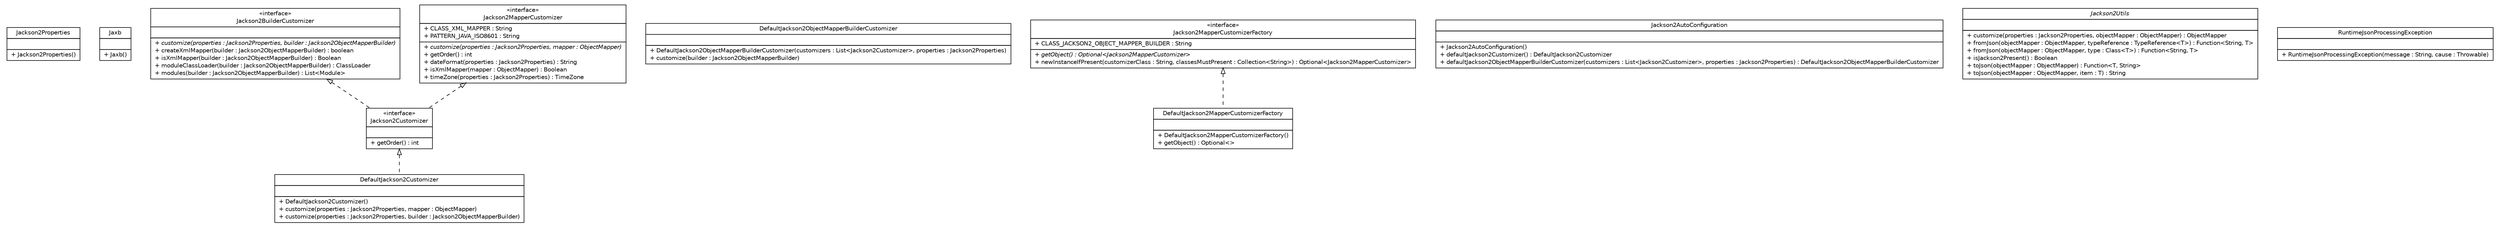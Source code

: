 #!/usr/local/bin/dot
#
# Class diagram 
# Generated by UMLGraph version R5_6-24-gf6e263 (http://www.umlgraph.org/)
#

digraph G {
	edge [fontname="Helvetica",fontsize=10,labelfontname="Helvetica",labelfontsize=10];
	node [fontname="Helvetica",fontsize=10,shape=plaintext];
	nodesep=0.25;
	ranksep=0.5;
	// top.infra.jackson2.Jackson2Properties
	c25 [label=<<table title="top.infra.jackson2.Jackson2Properties" border="0" cellborder="1" cellspacing="0" cellpadding="2" port="p" href="./Jackson2Properties.html">
		<tr><td><table border="0" cellspacing="0" cellpadding="1">
<tr><td align="center" balign="center"> Jackson2Properties </td></tr>
		</table></td></tr>
		<tr><td><table border="0" cellspacing="0" cellpadding="1">
<tr><td align="left" balign="left">  </td></tr>
		</table></td></tr>
		<tr><td><table border="0" cellspacing="0" cellpadding="1">
<tr><td align="left" balign="left"> + Jackson2Properties() </td></tr>
		</table></td></tr>
		</table>>, URL="./Jackson2Properties.html", fontname="Helvetica", fontcolor="black", fontsize=10.0];
	// top.infra.jackson2.Jackson2Properties.Jaxb
	c26 [label=<<table title="top.infra.jackson2.Jackson2Properties.Jaxb" border="0" cellborder="1" cellspacing="0" cellpadding="2" port="p" href="./Jackson2Properties.Jaxb.html">
		<tr><td><table border="0" cellspacing="0" cellpadding="1">
<tr><td align="center" balign="center"> Jaxb </td></tr>
		</table></td></tr>
		<tr><td><table border="0" cellspacing="0" cellpadding="1">
<tr><td align="left" balign="left">  </td></tr>
		</table></td></tr>
		<tr><td><table border="0" cellspacing="0" cellpadding="1">
<tr><td align="left" balign="left"> + Jaxb() </td></tr>
		</table></td></tr>
		</table>>, URL="./Jackson2Properties.Jaxb.html", fontname="Helvetica", fontcolor="black", fontsize=10.0];
	// top.infra.jackson2.Jackson2BuilderCustomizer
	c27 [label=<<table title="top.infra.jackson2.Jackson2BuilderCustomizer" border="0" cellborder="1" cellspacing="0" cellpadding="2" port="p" href="./Jackson2BuilderCustomizer.html">
		<tr><td><table border="0" cellspacing="0" cellpadding="1">
<tr><td align="center" balign="center"> &#171;interface&#187; </td></tr>
<tr><td align="center" balign="center"> Jackson2BuilderCustomizer </td></tr>
		</table></td></tr>
		<tr><td><table border="0" cellspacing="0" cellpadding="1">
<tr><td align="left" balign="left">  </td></tr>
		</table></td></tr>
		<tr><td><table border="0" cellspacing="0" cellpadding="1">
<tr><td align="left" balign="left"><font face="Helvetica-Oblique" point-size="10.0"> + customize(properties : Jackson2Properties, builder : Jackson2ObjectMapperBuilder) </font></td></tr>
<tr><td align="left" balign="left"> + createXmlMapper(builder : Jackson2ObjectMapperBuilder) : boolean </td></tr>
<tr><td align="left" balign="left"> + isXmlMapper(builder : Jackson2ObjectMapperBuilder) : Boolean </td></tr>
<tr><td align="left" balign="left"> + moduleClassLoader(builder : Jackson2ObjectMapperBuilder) : ClassLoader </td></tr>
<tr><td align="left" balign="left"> + modules(builder : Jackson2ObjectMapperBuilder) : List&lt;Module&gt; </td></tr>
		</table></td></tr>
		</table>>, URL="./Jackson2BuilderCustomizer.html", fontname="Helvetica", fontcolor="black", fontsize=10.0];
	// top.infra.jackson2.DefaultJackson2ObjectMapperBuilderCustomizer
	c28 [label=<<table title="top.infra.jackson2.DefaultJackson2ObjectMapperBuilderCustomizer" border="0" cellborder="1" cellspacing="0" cellpadding="2" port="p" href="./DefaultJackson2ObjectMapperBuilderCustomizer.html">
		<tr><td><table border="0" cellspacing="0" cellpadding="1">
<tr><td align="center" balign="center"> DefaultJackson2ObjectMapperBuilderCustomizer </td></tr>
		</table></td></tr>
		<tr><td><table border="0" cellspacing="0" cellpadding="1">
<tr><td align="left" balign="left">  </td></tr>
		</table></td></tr>
		<tr><td><table border="0" cellspacing="0" cellpadding="1">
<tr><td align="left" balign="left"> + DefaultJackson2ObjectMapperBuilderCustomizer(customizers : List&lt;Jackson2Customizer&gt;, properties : Jackson2Properties) </td></tr>
<tr><td align="left" balign="left"> + customize(builder : Jackson2ObjectMapperBuilder) </td></tr>
		</table></td></tr>
		</table>>, URL="./DefaultJackson2ObjectMapperBuilderCustomizer.html", fontname="Helvetica", fontcolor="black", fontsize=10.0];
	// top.infra.jackson2.Jackson2MapperCustomizerFactory
	c29 [label=<<table title="top.infra.jackson2.Jackson2MapperCustomizerFactory" border="0" cellborder="1" cellspacing="0" cellpadding="2" port="p" href="./Jackson2MapperCustomizerFactory.html">
		<tr><td><table border="0" cellspacing="0" cellpadding="1">
<tr><td align="center" balign="center"> &#171;interface&#187; </td></tr>
<tr><td align="center" balign="center"> Jackson2MapperCustomizerFactory </td></tr>
		</table></td></tr>
		<tr><td><table border="0" cellspacing="0" cellpadding="1">
<tr><td align="left" balign="left"> + CLASS_JACKSON2_OBJECT_MAPPER_BUILDER : String </td></tr>
		</table></td></tr>
		<tr><td><table border="0" cellspacing="0" cellpadding="1">
<tr><td align="left" balign="left"><font face="Helvetica-Oblique" point-size="10.0"> + getObject() : Optional&lt;Jackson2MapperCustomizer&gt; </font></td></tr>
<tr><td align="left" balign="left"> + newInstanceIfPresent(customizerClass : String, classesMustPresent : Collection&lt;String&gt;) : Optional&lt;Jackson2MapperCustomizer&gt; </td></tr>
		</table></td></tr>
		</table>>, URL="./Jackson2MapperCustomizerFactory.html", fontname="Helvetica", fontcolor="black", fontsize=10.0];
	// top.infra.jackson2.DefaultJackson2Customizer
	c30 [label=<<table title="top.infra.jackson2.DefaultJackson2Customizer" border="0" cellborder="1" cellspacing="0" cellpadding="2" port="p" href="./DefaultJackson2Customizer.html">
		<tr><td><table border="0" cellspacing="0" cellpadding="1">
<tr><td align="center" balign="center"> DefaultJackson2Customizer </td></tr>
		</table></td></tr>
		<tr><td><table border="0" cellspacing="0" cellpadding="1">
<tr><td align="left" balign="left">  </td></tr>
		</table></td></tr>
		<tr><td><table border="0" cellspacing="0" cellpadding="1">
<tr><td align="left" balign="left"> + DefaultJackson2Customizer() </td></tr>
<tr><td align="left" balign="left"> + customize(properties : Jackson2Properties, mapper : ObjectMapper) </td></tr>
<tr><td align="left" balign="left"> + customize(properties : Jackson2Properties, builder : Jackson2ObjectMapperBuilder) </td></tr>
		</table></td></tr>
		</table>>, URL="./DefaultJackson2Customizer.html", fontname="Helvetica", fontcolor="black", fontsize=10.0];
	// top.infra.jackson2.Jackson2AutoConfiguration
	c31 [label=<<table title="top.infra.jackson2.Jackson2AutoConfiguration" border="0" cellborder="1" cellspacing="0" cellpadding="2" port="p" href="./Jackson2AutoConfiguration.html">
		<tr><td><table border="0" cellspacing="0" cellpadding="1">
<tr><td align="center" balign="center"> Jackson2AutoConfiguration </td></tr>
		</table></td></tr>
		<tr><td><table border="0" cellspacing="0" cellpadding="1">
<tr><td align="left" balign="left">  </td></tr>
		</table></td></tr>
		<tr><td><table border="0" cellspacing="0" cellpadding="1">
<tr><td align="left" balign="left"> + Jackson2AutoConfiguration() </td></tr>
<tr><td align="left" balign="left"> + defaultJackson2Customizer() : DefaultJackson2Customizer </td></tr>
<tr><td align="left" balign="left"> + defaultJackson2ObjectMapperBuilderCustomizer(customizers : List&lt;Jackson2Customizer&gt;, properties : Jackson2Properties) : DefaultJackson2ObjectMapperBuilderCustomizer </td></tr>
		</table></td></tr>
		</table>>, URL="./Jackson2AutoConfiguration.html", fontname="Helvetica", fontcolor="black", fontsize=10.0];
	// top.infra.jackson2.Jackson2Customizer
	c32 [label=<<table title="top.infra.jackson2.Jackson2Customizer" border="0" cellborder="1" cellspacing="0" cellpadding="2" port="p" href="./Jackson2Customizer.html">
		<tr><td><table border="0" cellspacing="0" cellpadding="1">
<tr><td align="center" balign="center"> &#171;interface&#187; </td></tr>
<tr><td align="center" balign="center"> Jackson2Customizer </td></tr>
		</table></td></tr>
		<tr><td><table border="0" cellspacing="0" cellpadding="1">
<tr><td align="left" balign="left">  </td></tr>
		</table></td></tr>
		<tr><td><table border="0" cellspacing="0" cellpadding="1">
<tr><td align="left" balign="left"> + getOrder() : int </td></tr>
		</table></td></tr>
		</table>>, URL="./Jackson2Customizer.html", fontname="Helvetica", fontcolor="black", fontsize=10.0];
	// top.infra.jackson2.Jackson2Utils
	c33 [label=<<table title="top.infra.jackson2.Jackson2Utils" border="0" cellborder="1" cellspacing="0" cellpadding="2" port="p" href="./Jackson2Utils.html">
		<tr><td><table border="0" cellspacing="0" cellpadding="1">
<tr><td align="center" balign="center"><font face="Helvetica-Oblique"> Jackson2Utils </font></td></tr>
		</table></td></tr>
		<tr><td><table border="0" cellspacing="0" cellpadding="1">
<tr><td align="left" balign="left">  </td></tr>
		</table></td></tr>
		<tr><td><table border="0" cellspacing="0" cellpadding="1">
<tr><td align="left" balign="left"> + customize(properties : Jackson2Properties, objectMapper : ObjectMapper) : ObjectMapper </td></tr>
<tr><td align="left" balign="left"> + fromJson(objectMapper : ObjectMapper, typeReference : TypeReference&lt;T&gt;) : Function&lt;String, T&gt; </td></tr>
<tr><td align="left" balign="left"> + fromJson(objectMapper : ObjectMapper, type : Class&lt;T&gt;) : Function&lt;String, T&gt; </td></tr>
<tr><td align="left" balign="left"> + isJackson2Present() : Boolean </td></tr>
<tr><td align="left" balign="left"> + toJson(objectMapper : ObjectMapper) : Function&lt;T, String&gt; </td></tr>
<tr><td align="left" balign="left"> + toJson(objectMapper : ObjectMapper, item : T) : String </td></tr>
		</table></td></tr>
		</table>>, URL="./Jackson2Utils.html", fontname="Helvetica", fontcolor="black", fontsize=10.0];
	// top.infra.jackson2.Jackson2Utils.RuntimeJsonProcessingException
	c34 [label=<<table title="top.infra.jackson2.Jackson2Utils.RuntimeJsonProcessingException" border="0" cellborder="1" cellspacing="0" cellpadding="2" port="p" href="./Jackson2Utils.RuntimeJsonProcessingException.html">
		<tr><td><table border="0" cellspacing="0" cellpadding="1">
<tr><td align="center" balign="center"> RuntimeJsonProcessingException </td></tr>
		</table></td></tr>
		<tr><td><table border="0" cellspacing="0" cellpadding="1">
<tr><td align="left" balign="left">  </td></tr>
		</table></td></tr>
		<tr><td><table border="0" cellspacing="0" cellpadding="1">
<tr><td align="left" balign="left"> + RuntimeJsonProcessingException(message : String, cause : Throwable) </td></tr>
		</table></td></tr>
		</table>>, URL="./Jackson2Utils.RuntimeJsonProcessingException.html", fontname="Helvetica", fontcolor="black", fontsize=10.0];
	// top.infra.jackson2.Jackson2MapperCustomizer
	c35 [label=<<table title="top.infra.jackson2.Jackson2MapperCustomizer" border="0" cellborder="1" cellspacing="0" cellpadding="2" port="p" href="./Jackson2MapperCustomizer.html">
		<tr><td><table border="0" cellspacing="0" cellpadding="1">
<tr><td align="center" balign="center"> &#171;interface&#187; </td></tr>
<tr><td align="center" balign="center"> Jackson2MapperCustomizer </td></tr>
		</table></td></tr>
		<tr><td><table border="0" cellspacing="0" cellpadding="1">
<tr><td align="left" balign="left"> + CLASS_XML_MAPPER : String </td></tr>
<tr><td align="left" balign="left"> + PATTERN_JAVA_ISO8601 : String </td></tr>
		</table></td></tr>
		<tr><td><table border="0" cellspacing="0" cellpadding="1">
<tr><td align="left" balign="left"><font face="Helvetica-Oblique" point-size="10.0"> + customize(properties : Jackson2Properties, mapper : ObjectMapper) </font></td></tr>
<tr><td align="left" balign="left"> + getOrder() : int </td></tr>
<tr><td align="left" balign="left"> + dateFormat(properties : Jackson2Properties) : String </td></tr>
<tr><td align="left" balign="left"> + isXmlMapper(mapper : ObjectMapper) : Boolean </td></tr>
<tr><td align="left" balign="left"> + timeZone(properties : Jackson2Properties) : TimeZone </td></tr>
		</table></td></tr>
		</table>>, URL="./Jackson2MapperCustomizer.html", fontname="Helvetica", fontcolor="black", fontsize=10.0];
	// top.infra.jackson2.DefaultJackson2MapperCustomizerFactory
	c36 [label=<<table title="top.infra.jackson2.DefaultJackson2MapperCustomizerFactory" border="0" cellborder="1" cellspacing="0" cellpadding="2" port="p" href="./DefaultJackson2MapperCustomizerFactory.html">
		<tr><td><table border="0" cellspacing="0" cellpadding="1">
<tr><td align="center" balign="center"> DefaultJackson2MapperCustomizerFactory </td></tr>
		</table></td></tr>
		<tr><td><table border="0" cellspacing="0" cellpadding="1">
<tr><td align="left" balign="left">  </td></tr>
		</table></td></tr>
		<tr><td><table border="0" cellspacing="0" cellpadding="1">
<tr><td align="left" balign="left"> + DefaultJackson2MapperCustomizerFactory() </td></tr>
<tr><td align="left" balign="left"> + getObject() : Optional&lt;&gt; </td></tr>
		</table></td></tr>
		</table>>, URL="./DefaultJackson2MapperCustomizerFactory.html", fontname="Helvetica", fontcolor="black", fontsize=10.0];
	//top.infra.jackson2.DefaultJackson2Customizer implements top.infra.jackson2.Jackson2Customizer
	c32:p -> c30:p [dir=back,arrowtail=empty,style=dashed];
	//top.infra.jackson2.Jackson2Customizer implements top.infra.jackson2.Jackson2MapperCustomizer
	c35:p -> c32:p [dir=back,arrowtail=empty,style=dashed];
	//top.infra.jackson2.Jackson2Customizer implements top.infra.jackson2.Jackson2BuilderCustomizer
	c27:p -> c32:p [dir=back,arrowtail=empty,style=dashed];
	//top.infra.jackson2.DefaultJackson2MapperCustomizerFactory implements top.infra.jackson2.Jackson2MapperCustomizerFactory
	c29:p -> c36:p [dir=back,arrowtail=empty,style=dashed];
}

